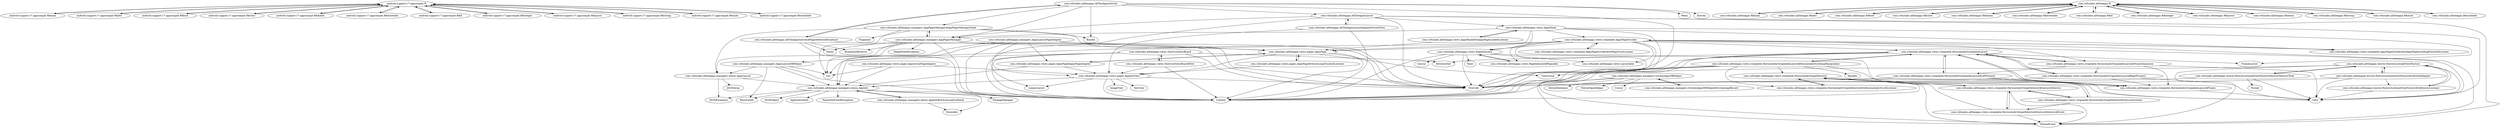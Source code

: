 digraph G {
	"android.support.v7.appcompat.R" -> "android.support.v7.appcompat.R$anim";
	"android.support.v7.appcompat.R" -> "android.support.v7.appcompat.R$attr";
	"android.support.v7.appcompat.R" -> "android.support.v7.appcompat.R$bool";
	"android.support.v7.appcompat.R" -> "android.support.v7.appcompat.R$color";
	"android.support.v7.appcompat.R" -> "android.support.v7.appcompat.R$dimen";
	"android.support.v7.appcompat.R" -> "android.support.v7.appcompat.R$drawable";
	"android.support.v7.appcompat.R" -> "android.support.v7.appcompat.R$id";
	"android.support.v7.appcompat.R" -> "android.support.v7.appcompat.R$integer";
	"android.support.v7.appcompat.R" -> "android.support.v7.appcompat.R$layout";
	"android.support.v7.appcompat.R" -> "android.support.v7.appcompat.R$string";
	"android.support.v7.appcompat.R" -> "android.support.v7.appcompat.R$style";
	"android.support.v7.appcompat.R" -> "android.support.v7.appcompat.R$styleable";
	"android.support.v7.appcompat.R$anim" -> "android.support.v7.appcompat.R";
	"android.support.v7.appcompat.R$attr" -> "android.support.v7.appcompat.R";
	"android.support.v7.appcompat.R$bool" -> "android.support.v7.appcompat.R";
	"android.support.v7.appcompat.R$color" -> "android.support.v7.appcompat.R";
	"android.support.v7.appcompat.R$dimen" -> "android.support.v7.appcompat.R";
	"android.support.v7.appcompat.R$drawable" -> "android.support.v7.appcompat.R";
	"android.support.v7.appcompat.R$id" -> "android.support.v7.appcompat.R";
	"android.support.v7.appcompat.R$integer" -> "android.support.v7.appcompat.R";
	"android.support.v7.appcompat.R$layout" -> "android.support.v7.appcompat.R";
	"android.support.v7.appcompat.R$string" -> "android.support.v7.appcompat.R";
	"android.support.v7.appcompat.R$style" -> "android.support.v7.appcompat.R";
	"android.support.v7.appcompat.R$styleable" -> "android.support.v7.appcompat.R";
	"com.rufuslabs.alltheapps.AllTheAppsActivity" -> "com.rufuslabs.alltheapps.managers.AppPagesManager$AppPagesManagerState";
	"com.rufuslabs.alltheapps.AllTheAppsActivity" -> "com.rufuslabs.alltheapps.managers.AppPagesManager";
	"com.rufuslabs.alltheapps.AllTheAppsActivity" -> "com.rufuslabs.alltheapps.AllTheAppsLayout";
	"com.rufuslabs.alltheapps.AllTheAppsActivity" -> "com.rufuslabs.alltheapps.AllTheAppsActivity$PagesRefreshBroadcast";
	"com.rufuslabs.alltheapps.AllTheAppsActivity" -> "Bundle";
	"com.rufuslabs.alltheapps.AllTheAppsActivity" -> "Override";
	"com.rufuslabs.alltheapps.AllTheAppsActivity" -> "Menu";
	"com.rufuslabs.alltheapps.AllTheAppsActivity" -> "Activity";
	"com.rufuslabs.alltheapps.AllTheAppsActivity$PagesRefreshBroadcast" -> "com.rufuslabs.alltheapps.AllTheAppsActivity";
	"com.rufuslabs.alltheapps.AllTheAppsActivity$PagesRefreshBroadcast" -> "Context";
	"com.rufuslabs.alltheapps.AllTheAppsActivity$PagesRefreshBroadcast" -> "Intent";
	"com.rufuslabs.alltheapps.AllTheAppsActivity$PagesRefreshBroadcast" -> "Override";
	"com.rufuslabs.alltheapps.AllTheAppsActivity$PagesRefreshBroadcast" -> "BroadcastReceiver";
	"com.rufuslabs.alltheapps.AllTheAppsLayout" -> "com.rufuslabs.alltheapps.views.AppsPanel";
	"com.rufuslabs.alltheapps.AllTheAppsLayout" -> "Context";
	"com.rufuslabs.alltheapps.AllTheAppsLayout" -> "View";
	"com.rufuslabs.alltheapps.AllTheAppsLayout" -> "com.rufuslabs.alltheapps.AllTheAppsLayout$AppInfoCacheView";
	"com.rufuslabs.alltheapps.AllTheAppsLayout" -> "com.rufuslabs.alltheapps.managers.AppPagesManager";
	"com.rufuslabs.alltheapps.AllTheAppsLayout" -> "Override";
	"com.rufuslabs.alltheapps.AllTheAppsLayout" -> "MotionEvent";
	"com.rufuslabs.alltheapps.AllTheAppsLayout$AppInfoCacheView" -> "com.rufuslabs.alltheapps.views.pages.AppInfoView";
	"com.rufuslabs.alltheapps.AllTheAppsLayout$AppInfoCacheView" -> "Context";
	"com.rufuslabs.alltheapps.AllTheAppsLayout$AppInfoCacheView" -> "com.rufuslabs.alltheapps.AllTheAppsLayout";
	"com.rufuslabs.alltheapps.R" -> "com.rufuslabs.alltheapps.R$anim";
	"com.rufuslabs.alltheapps.R" -> "com.rufuslabs.alltheapps.R$attr";
	"com.rufuslabs.alltheapps.R" -> "com.rufuslabs.alltheapps.R$bool";
	"com.rufuslabs.alltheapps.R" -> "com.rufuslabs.alltheapps.R$color";
	"com.rufuslabs.alltheapps.R" -> "com.rufuslabs.alltheapps.R$dimen";
	"com.rufuslabs.alltheapps.R" -> "com.rufuslabs.alltheapps.R$drawable";
	"com.rufuslabs.alltheapps.R" -> "com.rufuslabs.alltheapps.R$id";
	"com.rufuslabs.alltheapps.R" -> "com.rufuslabs.alltheapps.R$integer";
	"com.rufuslabs.alltheapps.R" -> "com.rufuslabs.alltheapps.R$layout";
	"com.rufuslabs.alltheapps.R" -> "com.rufuslabs.alltheapps.R$menu";
	"com.rufuslabs.alltheapps.R" -> "com.rufuslabs.alltheapps.R$string";
	"com.rufuslabs.alltheapps.R" -> "com.rufuslabs.alltheapps.R$style";
	"com.rufuslabs.alltheapps.R" -> "com.rufuslabs.alltheapps.R$styleable";
	"com.rufuslabs.alltheapps.R$anim" -> "com.rufuslabs.alltheapps.R";
	"com.rufuslabs.alltheapps.R$attr" -> "com.rufuslabs.alltheapps.R";
	"com.rufuslabs.alltheapps.R$bool" -> "com.rufuslabs.alltheapps.R";
	"com.rufuslabs.alltheapps.R$color" -> "com.rufuslabs.alltheapps.R";
	"com.rufuslabs.alltheapps.R$dimen" -> "com.rufuslabs.alltheapps.R";
	"com.rufuslabs.alltheapps.R$drawable" -> "com.rufuslabs.alltheapps.R";
	"com.rufuslabs.alltheapps.R$id" -> "com.rufuslabs.alltheapps.R";
	"com.rufuslabs.alltheapps.R$integer" -> "com.rufuslabs.alltheapps.R";
	"com.rufuslabs.alltheapps.R$layout" -> "com.rufuslabs.alltheapps.R";
	"com.rufuslabs.alltheapps.R$menu" -> "com.rufuslabs.alltheapps.R";
	"com.rufuslabs.alltheapps.R$string" -> "com.rufuslabs.alltheapps.R";
	"com.rufuslabs.alltheapps.R$style" -> "com.rufuslabs.alltheapps.R";
	"com.rufuslabs.alltheapps.R$styleable" -> "com.rufuslabs.alltheapps.R";
	"com.rufuslabs.alltheapps.hoover.HooverListenedViewFactory" -> "View";
	"com.rufuslabs.alltheapps.hoover.HooverListenedViewFactory" -> "ViewGroup";
	"com.rufuslabs.alltheapps.hoover.HooverListenedViewFactory" -> "MotionEvent";
	"com.rufuslabs.alltheapps.hoover.HooverListenedViewFactory" -> "com.rufuslabs.alltheapps.hoover.HooverListenedViewFactory$OnHooverListener";
	"com.rufuslabs.alltheapps.hoover.HooverListenedViewFactory" -> "com.rufuslabs.alltheapps.hoover.HooverListenedViewFactory$HooverMonitorTask";
	"com.rufuslabs.alltheapps.hoover.HooverListenedViewFactory" -> "com.rufuslabs.alltheapps.hoover.HooverListenedViewFactory$OnDwellAdapter";
	"com.rufuslabs.alltheapps.hoover.HooverListenedViewFactory$HooverMonitorTask" -> "View";
	"com.rufuslabs.alltheapps.hoover.HooverListenedViewFactory$HooverMonitorTask" -> "Override";
	"com.rufuslabs.alltheapps.hoover.HooverListenedViewFactory$HooverMonitorTask" -> "com.rufuslabs.alltheapps.hoover.HooverListenedViewFactory";
	"com.rufuslabs.alltheapps.hoover.HooverListenedViewFactory$HooverMonitorTask" -> "Thread";
	"com.rufuslabs.alltheapps.hoover.HooverListenedViewFactory$OnDwellAdapter" -> "com.rufuslabs.alltheapps.hoover.HooverListenedViewFactory$OnHooverListener";
	"com.rufuslabs.alltheapps.hoover.HooverListenedViewFactory$OnDwellAdapter" -> "View";
	"com.rufuslabs.alltheapps.hoover.HooverListenedViewFactory$OnDwellAdapter" -> "Override";
	"com.rufuslabs.alltheapps.hoover.HooverListenedViewFactory$OnDwellAdapter" -> "com.rufuslabs.alltheapps.hoover.HooverListenedViewFactory";
	"com.rufuslabs.alltheapps.hoover.HooverListenedViewFactory$OnHooverListener" -> "View";
	"com.rufuslabs.alltheapps.hoover.HooverListenedViewFactory$OnHooverListener" -> "com.rufuslabs.alltheapps.hoover.HooverListenedViewFactory";
	"com.rufuslabs.alltheapps.managers.AppPagesManager" -> "com.rufuslabs.alltheapps.managers.AppPagesManager$AppPagesManagerState";
	"com.rufuslabs.alltheapps.managers.AppPagesManager" -> "Context";
	"com.rufuslabs.alltheapps.managers.AppPagesManager" -> "com.rufuslabs.alltheapps.managers.AppsLayoutDBHelper";
	"com.rufuslabs.alltheapps.managers.AppPagesManager" -> "IllegalStateException";
	"com.rufuslabs.alltheapps.managers.AppPagesManager" -> "List";
	"com.rufuslabs.alltheapps.managers.AppPagesManager" -> "com.rufuslabs.alltheapps.views.pages.AppsPage";
	"com.rufuslabs.alltheapps.managers.AppPagesManager" -> "Intent";
	"com.rufuslabs.alltheapps.managers.AppPagesManager" -> "Override";
	"com.rufuslabs.alltheapps.managers.AppPagesManager" -> "BroadcastReceiver";
	"com.rufuslabs.alltheapps.managers.AppPagesManager$AppPagesManagerState" -> "List";
	"com.rufuslabs.alltheapps.managers.AppPagesManager$AppPagesManagerState" -> "com.rufuslabs.alltheapps.managers.benns.AppsLayout";
	"com.rufuslabs.alltheapps.managers.AppPagesManager$AppPagesManagerState" -> "Bundle";
	"com.rufuslabs.alltheapps.managers.AppPagesManager$AppPagesManagerState" -> "Override";
	"com.rufuslabs.alltheapps.managers.AppPagesManager$AppPagesManagerState" -> "com.rufuslabs.alltheapps.managers.AppPagesManager";
	"com.rufuslabs.alltheapps.managers.AppPagesManager$AppPagesManagerState" -> "Fragment";
	"com.rufuslabs.alltheapps.managers.AppsLayoutDBHelper" -> "Context";
	"com.rufuslabs.alltheapps.managers.AppsLayoutDBHelper" -> "List";
	"com.rufuslabs.alltheapps.managers.AppsLayoutDBHelper" -> "ResolveInfo";
	"com.rufuslabs.alltheapps.managers.AppsLayoutDBHelper" -> "com.rufuslabs.alltheapps.managers.benns.AppsLayout";
	"com.rufuslabs.alltheapps.managers.AppsLayoutDBHelper" -> "com.rufuslabs.alltheapps.managers.benns.AppInfo";
	"com.rufuslabs.alltheapps.managers.AppsLayoutPageAdapter" -> "com.rufuslabs.alltheapps.views.pages.AppsPage$AppsPageAdapter";
	"com.rufuslabs.alltheapps.managers.AppsLayoutPageAdapter" -> "com.rufuslabs.alltheapps.managers.benns.AppsLayout";
	"com.rufuslabs.alltheapps.managers.AppsLayoutPageAdapter" -> "Context";
	"com.rufuslabs.alltheapps.managers.AppsLayoutPageAdapter" -> "com.rufuslabs.alltheapps.managers.benns.AppInfo";
	"com.rufuslabs.alltheapps.managers.AppsLayoutPageAdapter" -> "com.rufuslabs.alltheapps.views.pages.AppInfoView";
	"com.rufuslabs.alltheapps.managers.AppsLayoutPageAdapter" -> "Override";
	"com.rufuslabs.alltheapps.managers.AppsLayoutPageAdapter" -> "com.rufuslabs.alltheapps.views.pages.AppsPage";
	"com.rufuslabs.alltheapps.managers.SystemAppsDBHelper" -> "Context";
	"com.rufuslabs.alltheapps.managers.SystemAppsDBHelper" -> "Cursor";
	"com.rufuslabs.alltheapps.managers.SystemAppsDBHelper" -> "com.rufuslabs.alltheapps.managers.SystemAppsDBHelper$SystemAppRecord";
	"com.rufuslabs.alltheapps.managers.SystemAppsDBHelper" -> "SQLiteDatabase";
	"com.rufuslabs.alltheapps.managers.SystemAppsDBHelper" -> "Override";
	"com.rufuslabs.alltheapps.managers.SystemAppsDBHelper" -> "SQLiteOpenHelper";
	"com.rufuslabs.alltheapps.managers.SystemAppsDBHelper$SystemAppRecord" -> "com.rufuslabs.alltheapps.managers.SystemAppsDBHelper";
	"com.rufuslabs.alltheapps.managers.benns.AppInfo" -> "Drawable";
	"com.rufuslabs.alltheapps.managers.benns.AppInfo" -> "PackageManager";
	"com.rufuslabs.alltheapps.managers.benns.AppInfo" -> "ResolveInfo";
	"com.rufuslabs.alltheapps.managers.benns.AppInfo" -> "JSONObject";
	"com.rufuslabs.alltheapps.managers.benns.AppInfo" -> "JSONException";
	"com.rufuslabs.alltheapps.managers.benns.AppInfo" -> "ApplicationInfo";
	"com.rufuslabs.alltheapps.managers.benns.AppInfo" -> "NameNotFoundException";
	"com.rufuslabs.alltheapps.managers.benns.AppInfo" -> "Context";
	"com.rufuslabs.alltheapps.managers.benns.AppInfo" -> "com.rufuslabs.alltheapps.managers.benns.AppInfo$OnIconLoadCallback";
	"com.rufuslabs.alltheapps.managers.benns.AppInfo$OnIconLoadCallback" -> "Drawable";
	"com.rufuslabs.alltheapps.managers.benns.AppInfo$OnIconLoadCallback" -> "com.rufuslabs.alltheapps.managers.benns.AppInfo";
	"com.rufuslabs.alltheapps.managers.benns.AppsLayout" -> "com.rufuslabs.alltheapps.managers.benns.AppInfo";
	"com.rufuslabs.alltheapps.managers.benns.AppsLayout" -> "JSONException";
	"com.rufuslabs.alltheapps.managers.benns.AppsLayout" -> "JSONArray";
	"com.rufuslabs.alltheapps.views.AppsPanel" -> "com.rufuslabs.alltheapps.views.swipeable.AppsPageScroller";
	"com.rufuslabs.alltheapps.views.AppsPanel" -> "com.rufuslabs.alltheapps.views.PageIndicator";
	"com.rufuslabs.alltheapps.views.AppsPanel" -> "com.rufuslabs.alltheapps.managers.AppPagesManager";
	"com.rufuslabs.alltheapps.views.AppsPanel" -> "com.rufuslabs.alltheapps.views.AppsPanel$OnAppsPageLoadedListener";
	"com.rufuslabs.alltheapps.views.AppsPanel" -> "Context";
	"com.rufuslabs.alltheapps.views.AppsPanel" -> "com.rufuslabs.alltheapps.views.swipeable.AppsPageScroller$OnAppsPageScrollingFinishedListener";
	"com.rufuslabs.alltheapps.views.AppsPanel" -> "com.rufuslabs.alltheapps.views.pages.AppsPage";
	"com.rufuslabs.alltheapps.views.AppsPanel" -> "FrameLayout";
	"com.rufuslabs.alltheapps.views.AppsPanel$OnAppsPageLoadedListener" -> "com.rufuslabs.alltheapps.views.pages.AppsPage";
	"com.rufuslabs.alltheapps.views.AppsPanel$OnAppsPageLoadedListener" -> "com.rufuslabs.alltheapps.views.AppsPanel";
	"com.rufuslabs.alltheapps.views.PageIndicator" -> "com.rufuslabs.alltheapps.views.Layoutable";
	"com.rufuslabs.alltheapps.views.PageIndicator" -> "Context";
	"com.rufuslabs.alltheapps.views.PageIndicator" -> "Paint";
	"com.rufuslabs.alltheapps.views.PageIndicator" -> "com.rufuslabs.alltheapps.views.PageIndicator$Pageable";
	"com.rufuslabs.alltheapps.views.PageIndicator" -> "Override";
	"com.rufuslabs.alltheapps.views.PageIndicator" -> "Canvas";
	"com.rufuslabs.alltheapps.views.PageIndicator" -> "View";
	"com.rufuslabs.alltheapps.views.PageIndicator$Pageable" -> "com.rufuslabs.alltheapps.views.PageIndicator";
	"com.rufuslabs.alltheapps.views.ShortcutSlotsBoard" -> "Context";
	"com.rufuslabs.alltheapps.views.ShortcutSlotsBoard" -> "com.rufuslabs.alltheapps.views.ShortcutSlotsBoard$Slot";
	"com.rufuslabs.alltheapps.views.ShortcutSlotsBoard" -> "Override";
	"com.rufuslabs.alltheapps.views.ShortcutSlotsBoard" -> "AttributeSet";
	"com.rufuslabs.alltheapps.views.ShortcutSlotsBoard" -> "com.rufuslabs.alltheapps.managers.benns.AppInfo";
	"com.rufuslabs.alltheapps.views.ShortcutSlotsBoard" -> "LinearLayout";
	"com.rufuslabs.alltheapps.views.ShortcutSlotsBoard$Slot" -> "com.rufuslabs.alltheapps.views.pages.AppInfoView";
	"com.rufuslabs.alltheapps.views.ShortcutSlotsBoard$Slot" -> "Context";
	"com.rufuslabs.alltheapps.views.ShortcutSlotsBoard$Slot" -> "com.rufuslabs.alltheapps.views.ShortcutSlotsBoard";
	"com.rufuslabs.alltheapps.views.pages.AppInfoView" -> "com.rufuslabs.alltheapps.managers.benns.AppInfo";
	"com.rufuslabs.alltheapps.views.pages.AppInfoView" -> "Context";
	"com.rufuslabs.alltheapps.views.pages.AppInfoView" -> "ImageView";
	"com.rufuslabs.alltheapps.views.pages.AppInfoView" -> "TextView";
	"com.rufuslabs.alltheapps.views.pages.AppInfoView" -> "Override";
	"com.rufuslabs.alltheapps.views.pages.AppInfoView" -> "LinearLayout";
	"com.rufuslabs.alltheapps.views.pages.AppsArrayPageAdapter" -> "List";
	"com.rufuslabs.alltheapps.views.pages.AppsArrayPageAdapter" -> "com.rufuslabs.alltheapps.managers.benns.AppInfo";
	"com.rufuslabs.alltheapps.views.pages.AppsArrayPageAdapter" -> "com.rufuslabs.alltheapps.views.pages.AppInfoView";
	"com.rufuslabs.alltheapps.views.pages.AppsPage" -> "com.rufuslabs.alltheapps.views.pages.AppsPage$AppsPageAdapter";
	"com.rufuslabs.alltheapps.views.pages.AppsPage" -> "Context";
	"com.rufuslabs.alltheapps.views.pages.AppsPage" -> "com.rufuslabs.alltheapps.views.pages.AppsPage$OnIconLongTouchedListener";
	"com.rufuslabs.alltheapps.views.pages.AppsPage" -> "com.rufuslabs.alltheapps.views.pages.AppInfoView";
	"com.rufuslabs.alltheapps.views.pages.AppsPage" -> "Override";
	"com.rufuslabs.alltheapps.views.pages.AppsPage" -> "ViewGroup";
	"com.rufuslabs.alltheapps.views.pages.AppsPage$AppsPageAdapter" -> "com.rufuslabs.alltheapps.managers.benns.AppInfo";
	"com.rufuslabs.alltheapps.views.pages.AppsPage$AppsPageAdapter" -> "com.rufuslabs.alltheapps.views.pages.AppInfoView";
	"com.rufuslabs.alltheapps.views.pages.AppsPage$AppsPageAdapter" -> "com.rufuslabs.alltheapps.views.pages.AppsPage";
	"com.rufuslabs.alltheapps.views.pages.AppsPage$OnIconLongTouchedListener" -> "com.rufuslabs.alltheapps.views.pages.AppInfoView";
	"com.rufuslabs.alltheapps.views.pages.AppsPage$OnIconLongTouchedListener" -> "com.rufuslabs.alltheapps.views.pages.AppsPage";
	"com.rufuslabs.alltheapps.views.swipeable.AppsPageScroller" -> "com.rufuslabs.alltheapps.views.swipeable.HorizontallySwipeableLayout";
	"com.rufuslabs.alltheapps.views.swipeable.AppsPageScroller" -> "com.rufuslabs.alltheapps.views.PageIndicator$Pageable";
	"com.rufuslabs.alltheapps.views.swipeable.AppsPageScroller" -> "com.rufuslabs.alltheapps.views.Layoutable";
	"com.rufuslabs.alltheapps.views.swipeable.AppsPageScroller" -> "List";
	"com.rufuslabs.alltheapps.views.swipeable.AppsPageScroller" -> "com.rufuslabs.alltheapps.views.pages.AppsPage";
	"com.rufuslabs.alltheapps.views.swipeable.AppsPageScroller" -> "com.rufuslabs.alltheapps.views.swipeable.AppsPageScroller$OnAppsPageScrollingFinishedListener";
	"com.rufuslabs.alltheapps.views.swipeable.AppsPageScroller" -> "com.rufuslabs.alltheapps.views.swipeable.AppsPageScroller$OnPageTurnListener";
	"com.rufuslabs.alltheapps.views.swipeable.AppsPageScroller" -> "Context";
	"com.rufuslabs.alltheapps.views.swipeable.AppsPageScroller" -> "MotionEvent";
	"com.rufuslabs.alltheapps.views.swipeable.AppsPageScroller" -> "Override";
	"com.rufuslabs.alltheapps.views.swipeable.AppsPageScroller" -> "View";
	"com.rufuslabs.alltheapps.views.swipeable.AppsPageScroller" -> "com.rufuslabs.alltheapps.views.swipeable.HorizontallySwipeableLayout$FrameSequence";
	"com.rufuslabs.alltheapps.views.swipeable.AppsPageScroller" -> "com.rufuslabs.alltheapps.views.PageIndicator";
	"com.rufuslabs.alltheapps.views.swipeable.AppsPageScroller$OnAppsPageScrollingFinishedListener" -> "com.rufuslabs.alltheapps.views.swipeable.AppsPageScroller";
	"com.rufuslabs.alltheapps.views.swipeable.AppsPageScroller$OnPageTurnListener" -> "com.rufuslabs.alltheapps.views.swipeable.AppsPageScroller";
	"com.rufuslabs.alltheapps.views.swipeable.HorizontallySwipeDetector" -> "com.rufuslabs.alltheapps.views.swipeable.HorizontallySwipeDetector$GestureDetector";
	"com.rufuslabs.alltheapps.views.swipeable.HorizontallySwipeDetector" -> "com.rufuslabs.alltheapps.views.swipeable.HorizontallySwipeDetector$OnHorizontallyScrollListener";
	"com.rufuslabs.alltheapps.views.swipeable.HorizontallySwipeDetector" -> "Context";
	"com.rufuslabs.alltheapps.views.swipeable.HorizontallySwipeDetector" -> "MotionEvent";
	"com.rufuslabs.alltheapps.views.swipeable.HorizontallySwipeDetector" -> "com.rufuslabs.alltheapps.views.swipeable.HorizontallySwipeDetector$GestureListener";
	"com.rufuslabs.alltheapps.views.swipeable.HorizontallySwipeDetector$GestureDetector" -> "com.rufuslabs.alltheapps.views.swipeable.HorizontallySwipeDetector$GestureListener";
	"com.rufuslabs.alltheapps.views.swipeable.HorizontallySwipeDetector$GestureDetector" -> "com.rufuslabs.alltheapps.views.swipeable.HorizontallySwipeDetector$GestureDetector$Event";
	"com.rufuslabs.alltheapps.views.swipeable.HorizontallySwipeDetector$GestureDetector" -> "MotionEvent";
	"com.rufuslabs.alltheapps.views.swipeable.HorizontallySwipeDetector$GestureDetector" -> "com.rufuslabs.alltheapps.views.swipeable.HorizontallySwipeDetector";
	"com.rufuslabs.alltheapps.views.swipeable.HorizontallySwipeDetector$GestureDetector$Event" -> "MotionEvent";
	"com.rufuslabs.alltheapps.views.swipeable.HorizontallySwipeDetector$GestureDetector$Event" -> "com.rufuslabs.alltheapps.views.swipeable.HorizontallySwipeDetector$GestureDetector";
	"com.rufuslabs.alltheapps.views.swipeable.HorizontallySwipeDetector$GestureDetector$Event" -> "com.rufuslabs.alltheapps.views.swipeable.HorizontallySwipeDetector";
	"com.rufuslabs.alltheapps.views.swipeable.HorizontallySwipeDetector$GestureListener" -> "com.rufuslabs.alltheapps.views.swipeable.HorizontallySwipeDetector";
	"com.rufuslabs.alltheapps.views.swipeable.HorizontallySwipeDetector$GestureListener" -> "com.rufuslabs.alltheapps.views.swipeable.HorizontallySwipeDetector$GestureDetector$Event";
	"com.rufuslabs.alltheapps.views.swipeable.HorizontallySwipeDetector$GestureListener" -> "com.rufuslabs.alltheapps.views.swipeable.HorizontallySwipeDetector$GestureDetector";
	"com.rufuslabs.alltheapps.views.swipeable.HorizontallySwipeDetector$OnHorizontallyScrollListener" -> "com.rufuslabs.alltheapps.views.swipeable.HorizontallySwipeDetector";
	"com.rufuslabs.alltheapps.views.swipeable.HorizontallySwipeableLayout" -> "Context";
	"com.rufuslabs.alltheapps.views.swipeable.HorizontallySwipeableLayout" -> "com.rufuslabs.alltheapps.views.swipeable.HorizontallySwipeableLayout$HorizontallyScrollingManipulator";
	"com.rufuslabs.alltheapps.views.swipeable.HorizontallySwipeableLayout" -> "AttributeSet";
	"com.rufuslabs.alltheapps.views.swipeable.HorizontallySwipeableLayout" -> "MotionEvent";
	"com.rufuslabs.alltheapps.views.swipeable.HorizontallySwipeableLayout" -> "Override";
	"com.rufuslabs.alltheapps.views.swipeable.HorizontallySwipeableLayout" -> "com.rufuslabs.alltheapps.views.swipeable.HorizontallySwipeableLayout$FrameSequence";
	"com.rufuslabs.alltheapps.views.swipeable.HorizontallySwipeableLayout" -> "com.rufuslabs.alltheapps.views.swipeable.HorizontallySwipeableLayout$Frame";
	"com.rufuslabs.alltheapps.views.swipeable.HorizontallySwipeableLayout" -> "com.rufuslabs.alltheapps.views.swipeable.HorizontallySwipeableLayout$LeftFrame2";
	"com.rufuslabs.alltheapps.views.swipeable.HorizontallySwipeableLayout" -> "com.rufuslabs.alltheapps.views.swipeable.HorizontallySwipeableLayout$RightFrame2";
	"com.rufuslabs.alltheapps.views.swipeable.HorizontallySwipeableLayout" -> "FrameLayout";
	"com.rufuslabs.alltheapps.views.swipeable.HorizontallySwipeableLayout$Frame" -> "View";
	"com.rufuslabs.alltheapps.views.swipeable.HorizontallySwipeableLayout$Frame" -> "com.rufuslabs.alltheapps.views.swipeable.HorizontallySwipeableLayout";
	"com.rufuslabs.alltheapps.views.swipeable.HorizontallySwipeableLayout$FrameSequence" -> "com.rufuslabs.alltheapps.views.swipeable.HorizontallySwipeableLayout$Frame";
	"com.rufuslabs.alltheapps.views.swipeable.HorizontallySwipeableLayout$FrameSequence" -> "com.rufuslabs.alltheapps.views.swipeable.HorizontallySwipeableLayout$LeftFrame2";
	"com.rufuslabs.alltheapps.views.swipeable.HorizontallySwipeableLayout$FrameSequence" -> "com.rufuslabs.alltheapps.views.swipeable.HorizontallySwipeableLayout$RightFrame2";
	"com.rufuslabs.alltheapps.views.swipeable.HorizontallySwipeableLayout$FrameSequence" -> "View";
	"com.rufuslabs.alltheapps.views.swipeable.HorizontallySwipeableLayout$FrameSequence" -> "com.rufuslabs.alltheapps.views.swipeable.HorizontallySwipeableLayout";
	"com.rufuslabs.alltheapps.views.swipeable.HorizontallySwipeableLayout$HorizontallyScrollingManipulator" -> "com.rufuslabs.alltheapps.views.swipeable.HorizontallySwipeDetector$OnHorizontallyScrollListener";
	"com.rufuslabs.alltheapps.views.swipeable.HorizontallySwipeableLayout$HorizontallyScrollingManipulator" -> "com.rufuslabs.alltheapps.views.swipeable.HorizontallySwipeableLayout$Frame";
	"com.rufuslabs.alltheapps.views.swipeable.HorizontallySwipeableLayout$HorizontallyScrollingManipulator" -> "com.rufuslabs.alltheapps.views.swipeable.HorizontallySwipeDetector";
	"com.rufuslabs.alltheapps.views.swipeable.HorizontallySwipeableLayout$HorizontallyScrollingManipulator" -> "Context";
	"com.rufuslabs.alltheapps.views.swipeable.HorizontallySwipeableLayout$HorizontallyScrollingManipulator" -> "com.rufuslabs.alltheapps.views.swipeable.HorizontallySwipeableLayout";
	"com.rufuslabs.alltheapps.views.swipeable.HorizontallySwipeableLayout$HorizontallyScrollingManipulator" -> "Handler";
	"com.rufuslabs.alltheapps.views.swipeable.HorizontallySwipeableLayout$HorizontallyScrollingManipulator" -> "MotionEvent";
	"com.rufuslabs.alltheapps.views.swipeable.HorizontallySwipeableLayout$HorizontallyScrollingManipulator" -> "Override";
	"com.rufuslabs.alltheapps.views.swipeable.HorizontallySwipeableLayout$LeftFrame2" -> "com.rufuslabs.alltheapps.views.swipeable.HorizontallySwipeableLayout$Frame";
	"com.rufuslabs.alltheapps.views.swipeable.HorizontallySwipeableLayout$LeftFrame2" -> "View";
	"com.rufuslabs.alltheapps.views.swipeable.HorizontallySwipeableLayout$LeftFrame2" -> "Override";
	"com.rufuslabs.alltheapps.views.swipeable.HorizontallySwipeableLayout$LeftFrame2" -> "com.rufuslabs.alltheapps.views.swipeable.HorizontallySwipeableLayout";
	"com.rufuslabs.alltheapps.views.swipeable.HorizontallySwipeableLayout$RightFrame2" -> "com.rufuslabs.alltheapps.views.swipeable.HorizontallySwipeableLayout$Frame";
	"com.rufuslabs.alltheapps.views.swipeable.HorizontallySwipeableLayout$RightFrame2" -> "View";
	"com.rufuslabs.alltheapps.views.swipeable.HorizontallySwipeableLayout$RightFrame2" -> "Override";
	"com.rufuslabs.alltheapps.views.swipeable.HorizontallySwipeableLayout$RightFrame2" -> "com.rufuslabs.alltheapps.views.swipeable.HorizontallySwipeableLayout";
}
